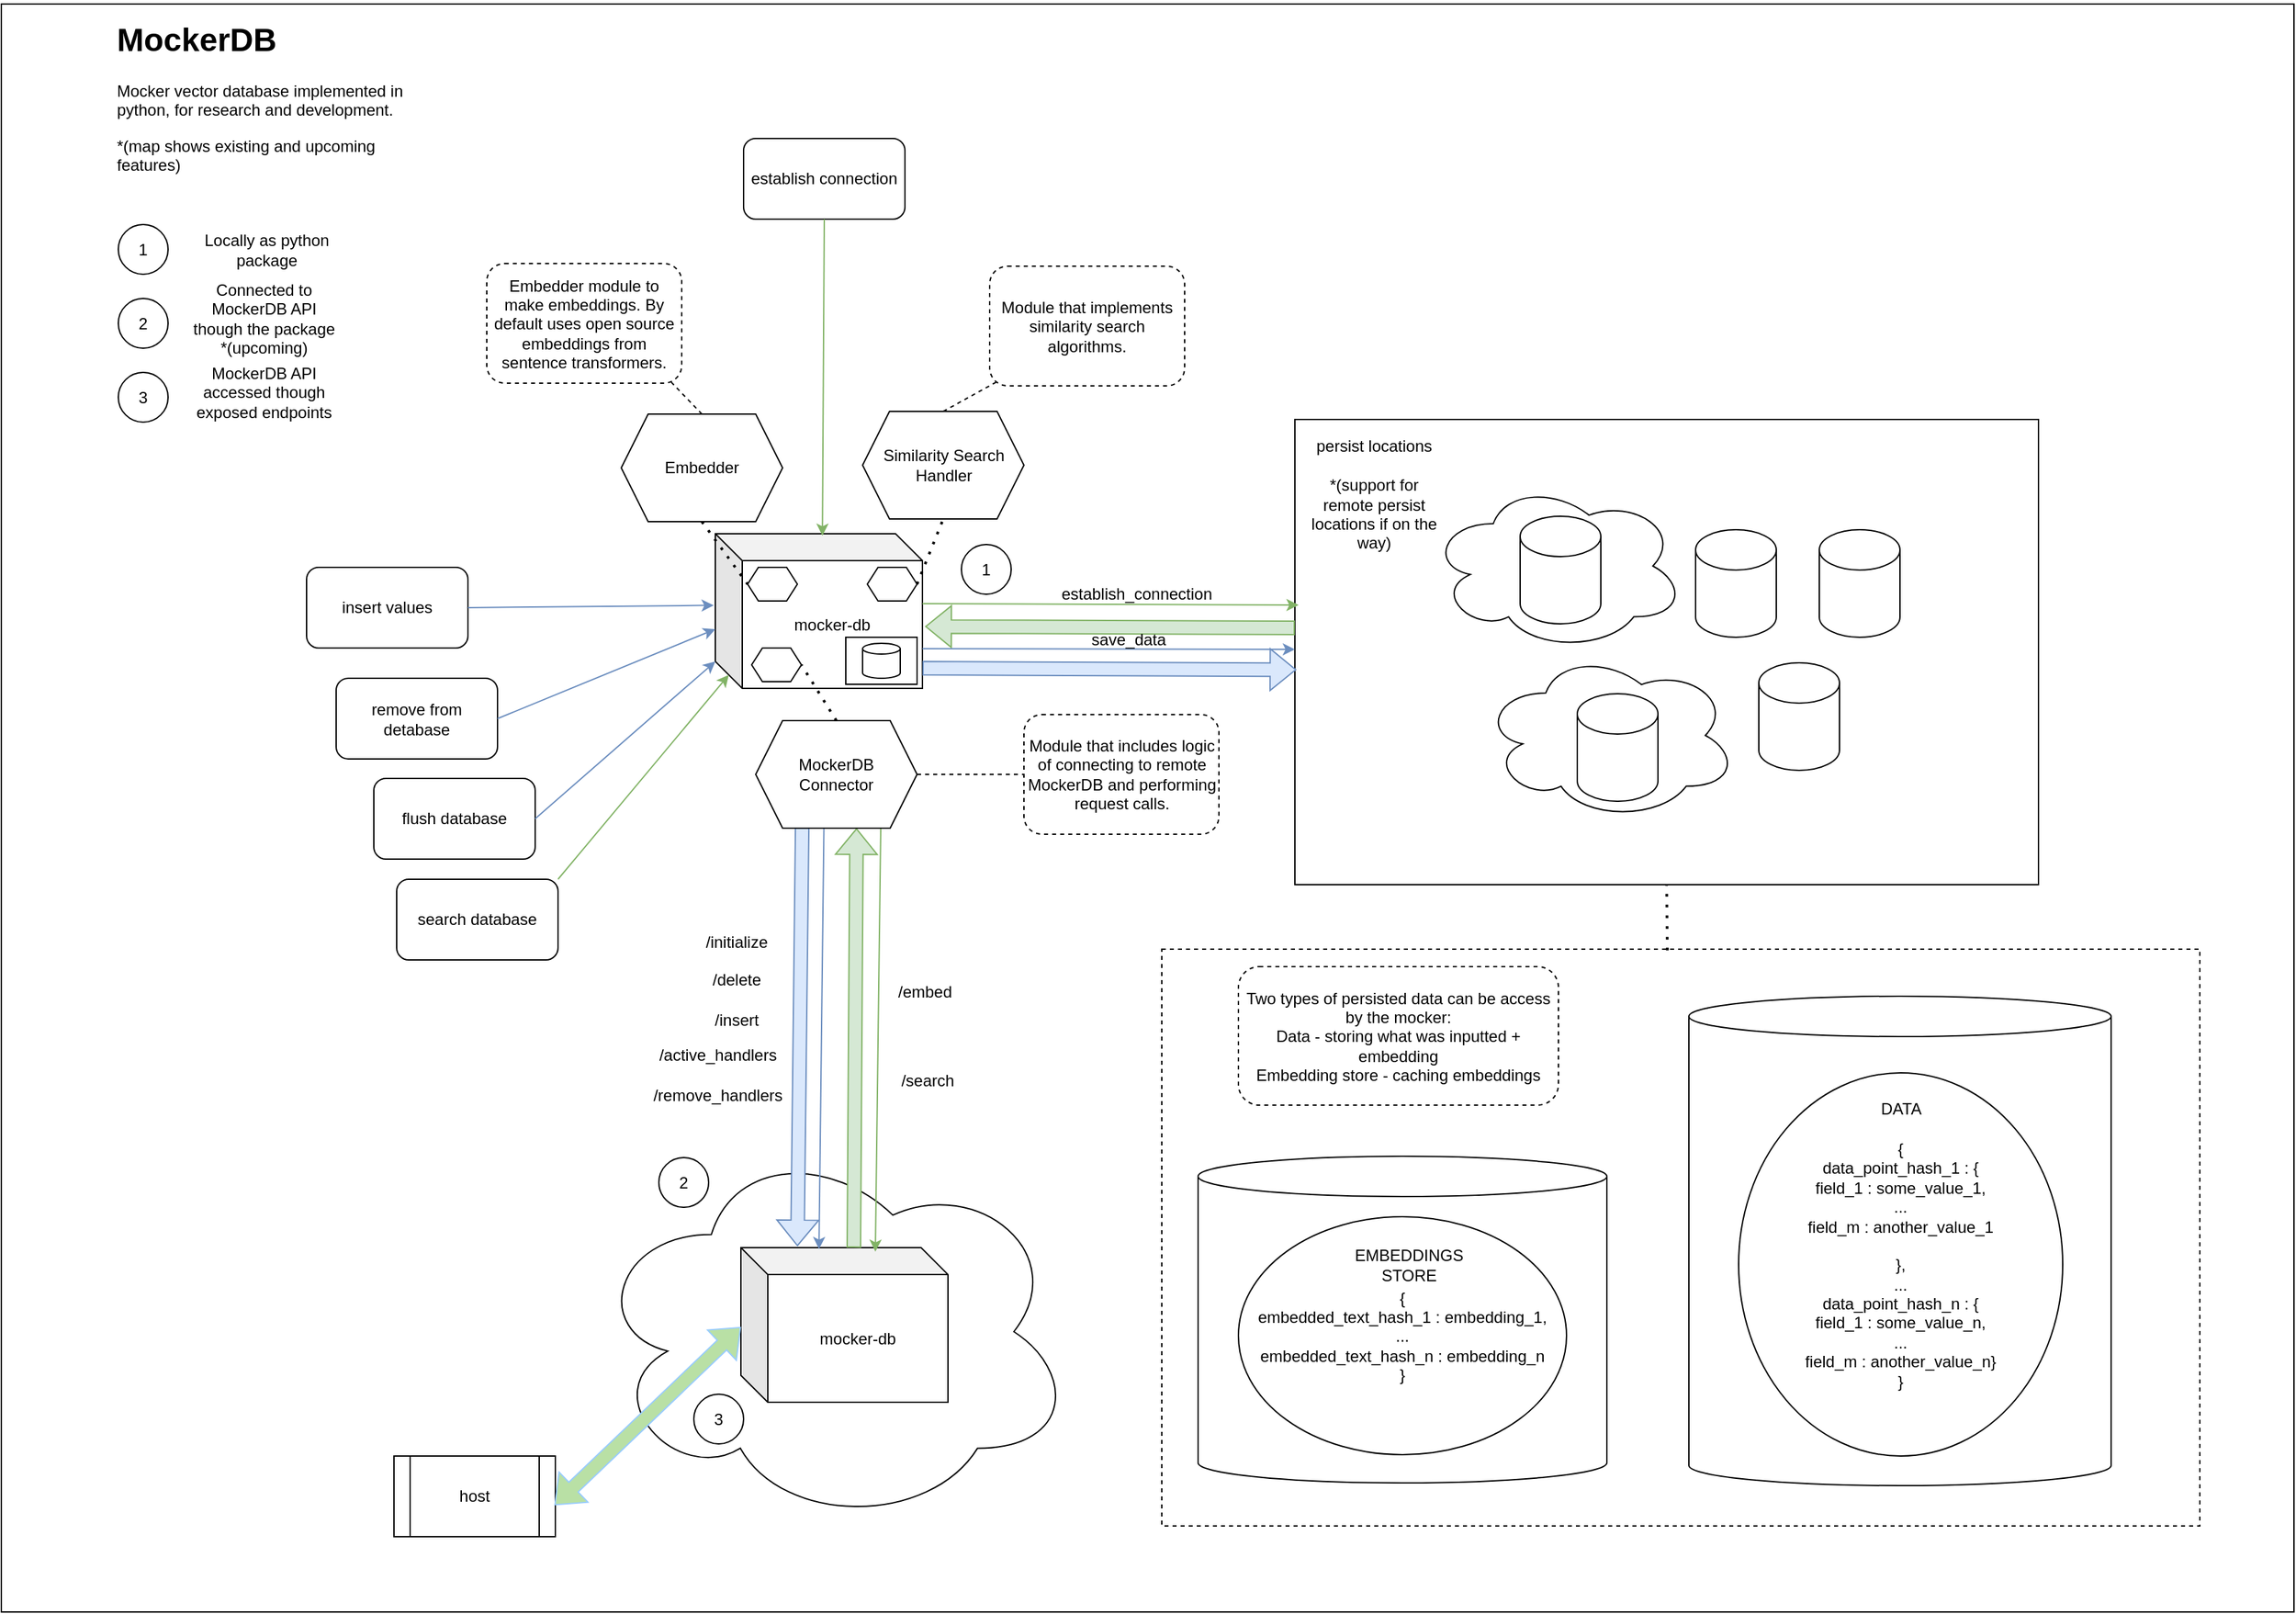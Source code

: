 <mxfile version="23.1.5" type="device">
  <diagram name="Page-1" id="uL73W-lj93WwKyVfi338">
    <mxGraphModel dx="2285" dy="1552" grid="0" gridSize="10" guides="1" tooltips="1" connect="1" arrows="1" fold="1" page="0" pageScale="1" pageWidth="1169" pageHeight="1654" math="0" shadow="0">
      <root>
        <mxCell id="0" />
        <mxCell id="1" parent="0" />
        <mxCell id="iSVjwkVqsMs2VOfXNG-q-81" value="" style="rounded=0;whiteSpace=wrap;html=1;" vertex="1" parent="1">
          <mxGeometry x="-98" y="-174" width="1705" height="1196" as="geometry" />
        </mxCell>
        <mxCell id="iSVjwkVqsMs2VOfXNG-q-22" value="" style="rounded=0;whiteSpace=wrap;html=1;dashed=1;" vertex="1" parent="1">
          <mxGeometry x="765" y="529" width="772" height="429" as="geometry" />
        </mxCell>
        <mxCell id="iSVjwkVqsMs2VOfXNG-q-20" value="" style="rounded=0;whiteSpace=wrap;html=1;" vertex="1" parent="1">
          <mxGeometry x="864" y="135" width="553" height="346" as="geometry" />
        </mxCell>
        <mxCell id="iSVjwkVqsMs2VOfXNG-q-15" value="" style="ellipse;shape=cloud;whiteSpace=wrap;html=1;" vertex="1" parent="1">
          <mxGeometry x="964" y="181" width="190" height="126" as="geometry" />
        </mxCell>
        <mxCell id="iSVjwkVqsMs2VOfXNG-q-10" value="" style="shape=cylinder3;whiteSpace=wrap;html=1;boundedLbl=1;backgroundOutline=1;size=15;" vertex="1" parent="1">
          <mxGeometry x="792" y="683" width="304" height="243" as="geometry" />
        </mxCell>
        <mxCell id="iSVjwkVqsMs2VOfXNG-q-5" value="" style="shape=cylinder3;whiteSpace=wrap;html=1;boundedLbl=1;backgroundOutline=1;size=15;" vertex="1" parent="1">
          <mxGeometry x="1157" y="564" width="314" height="364" as="geometry" />
        </mxCell>
        <mxCell id="iSVjwkVqsMs2VOfXNG-q-1" value="{&lt;br&gt;data_point_hash_1 : {&lt;br&gt;field_1 : some_value_1,&lt;br&gt;...&lt;br&gt;field_m : another_value_1&lt;br&gt;&lt;br&gt;},&lt;br&gt;...&lt;br&gt;data_point_hash_n : {&lt;br style=&quot;border-color: var(--border-color);&quot;&gt;field_1 : some_value_n,&lt;br style=&quot;border-color: var(--border-color);&quot;&gt;...&lt;br style=&quot;border-color: var(--border-color);&quot;&gt;field_m : another_value_n}&lt;br&gt;}" style="ellipse;whiteSpace=wrap;html=1;" vertex="1" parent="1">
          <mxGeometry x="1194" y="621" width="241" height="285" as="geometry" />
        </mxCell>
        <mxCell id="iSVjwkVqsMs2VOfXNG-q-2" value="{&lt;br&gt;embedded_text_hash_1 : embedding_1,&lt;br&gt;...&lt;br&gt;embedded_text_hash_n : embedding_n&lt;br&gt;}" style="ellipse;whiteSpace=wrap;html=1;" vertex="1" parent="1">
          <mxGeometry x="822" y="728" width="244" height="177" as="geometry" />
        </mxCell>
        <mxCell id="iSVjwkVqsMs2VOfXNG-q-3" value="DATA" style="text;html=1;align=center;verticalAlign=middle;whiteSpace=wrap;rounded=0;" vertex="1" parent="1">
          <mxGeometry x="1284.5" y="633" width="60" height="30" as="geometry" />
        </mxCell>
        <mxCell id="iSVjwkVqsMs2VOfXNG-q-4" value="EMBEDDINGS&lt;br&gt;STORE" style="text;html=1;align=center;verticalAlign=middle;whiteSpace=wrap;rounded=0;" vertex="1" parent="1">
          <mxGeometry x="906" y="746" width="86" height="36" as="geometry" />
        </mxCell>
        <mxCell id="iSVjwkVqsMs2VOfXNG-q-6" value="insert values" style="rounded=1;whiteSpace=wrap;html=1;" vertex="1" parent="1">
          <mxGeometry x="129" y="245" width="120" height="60" as="geometry" />
        </mxCell>
        <mxCell id="iSVjwkVqsMs2VOfXNG-q-7" value="" style="curved=1;endArrow=classic;html=1;rounded=0;entryX=-0.008;entryY=0.463;entryDx=0;entryDy=0;entryPerimeter=0;exitX=1;exitY=0.5;exitDx=0;exitDy=0;fillColor=#dae8fc;strokeColor=#6c8ebf;" edge="1" parent="1" source="iSVjwkVqsMs2VOfXNG-q-6" target="iSVjwkVqsMs2VOfXNG-q-9">
          <mxGeometry width="50" height="50" relative="1" as="geometry">
            <mxPoint x="194" y="269" as="sourcePoint" />
            <mxPoint x="388" y="258" as="targetPoint" />
            <Array as="points" />
          </mxGeometry>
        </mxCell>
        <mxCell id="iSVjwkVqsMs2VOfXNG-q-8" value="establish connection" style="rounded=1;whiteSpace=wrap;html=1;" vertex="1" parent="1">
          <mxGeometry x="454" y="-74" width="120" height="60" as="geometry" />
        </mxCell>
        <mxCell id="iSVjwkVqsMs2VOfXNG-q-9" value="mocker-db" style="shape=cube;whiteSpace=wrap;html=1;boundedLbl=1;backgroundOutline=1;darkOpacity=0.05;darkOpacity2=0.1;" vertex="1" parent="1">
          <mxGeometry x="433" y="220" width="154" height="115" as="geometry" />
        </mxCell>
        <mxCell id="iSVjwkVqsMs2VOfXNG-q-11" value="" style="shape=cylinder3;whiteSpace=wrap;html=1;boundedLbl=1;backgroundOutline=1;size=15;" vertex="1" parent="1">
          <mxGeometry x="1162" y="217" width="60" height="80" as="geometry" />
        </mxCell>
        <mxCell id="iSVjwkVqsMs2VOfXNG-q-12" value="" style="shape=cylinder3;whiteSpace=wrap;html=1;boundedLbl=1;backgroundOutline=1;size=15;" vertex="1" parent="1">
          <mxGeometry x="1254" y="217" width="60" height="80" as="geometry" />
        </mxCell>
        <mxCell id="iSVjwkVqsMs2VOfXNG-q-13" value="" style="shape=cylinder3;whiteSpace=wrap;html=1;boundedLbl=1;backgroundOutline=1;size=15;" vertex="1" parent="1">
          <mxGeometry x="1209" y="316" width="60" height="80" as="geometry" />
        </mxCell>
        <mxCell id="iSVjwkVqsMs2VOfXNG-q-14" value="" style="shape=cylinder3;whiteSpace=wrap;html=1;boundedLbl=1;backgroundOutline=1;size=15;" vertex="1" parent="1">
          <mxGeometry x="1031.5" y="207" width="60" height="80" as="geometry" />
        </mxCell>
        <mxCell id="iSVjwkVqsMs2VOfXNG-q-16" value="" style="ellipse;shape=cloud;whiteSpace=wrap;html=1;" vertex="1" parent="1">
          <mxGeometry x="1003" y="307" width="190" height="126" as="geometry" />
        </mxCell>
        <mxCell id="iSVjwkVqsMs2VOfXNG-q-17" value="" style="shape=cylinder3;whiteSpace=wrap;html=1;boundedLbl=1;backgroundOutline=1;size=15;" vertex="1" parent="1">
          <mxGeometry x="1074" y="339" width="60" height="80" as="geometry" />
        </mxCell>
        <mxCell id="iSVjwkVqsMs2VOfXNG-q-19" value="" style="endArrow=none;dashed=1;html=1;dashPattern=1 3;strokeWidth=2;rounded=0;entryX=0.5;entryY=1;entryDx=0;entryDy=0;exitX=0.487;exitY=0.002;exitDx=0;exitDy=0;exitPerimeter=0;" edge="1" parent="1" source="iSVjwkVqsMs2VOfXNG-q-22" target="iSVjwkVqsMs2VOfXNG-q-20">
          <mxGeometry width="50" height="50" relative="1" as="geometry">
            <mxPoint x="1184" y="594" as="sourcePoint" />
            <mxPoint x="1171" y="515" as="targetPoint" />
          </mxGeometry>
        </mxCell>
        <mxCell id="iSVjwkVqsMs2VOfXNG-q-23" value="persist locations&lt;br&gt;&lt;br&gt;*(support for remote persist locations if on the way)" style="text;html=1;align=center;verticalAlign=middle;whiteSpace=wrap;rounded=0;" vertex="1" parent="1">
          <mxGeometry x="874" y="174" width="98" height="33" as="geometry" />
        </mxCell>
        <mxCell id="iSVjwkVqsMs2VOfXNG-q-24" value="Two types of persisted data can be access by the mocker:&lt;br&gt;Data - storing what was inputted + embedding&lt;br&gt;Embedding store - caching embeddings" style="rounded=1;whiteSpace=wrap;html=1;dashed=1;" vertex="1" parent="1">
          <mxGeometry x="822" y="542" width="238" height="103" as="geometry" />
        </mxCell>
        <mxCell id="iSVjwkVqsMs2VOfXNG-q-25" value="" style="curved=1;endArrow=classic;html=1;rounded=0;entryX=0.517;entryY=0.013;entryDx=0;entryDy=0;entryPerimeter=0;exitX=0.5;exitY=1;exitDx=0;exitDy=0;fillColor=#d5e8d4;strokeColor=#82b366;" edge="1" parent="1" source="iSVjwkVqsMs2VOfXNG-q-8" target="iSVjwkVqsMs2VOfXNG-q-9">
          <mxGeometry width="50" height="50" relative="1" as="geometry">
            <mxPoint x="309" y="112" as="sourcePoint" />
            <mxPoint x="506" y="111" as="targetPoint" />
            <Array as="points" />
          </mxGeometry>
        </mxCell>
        <mxCell id="iSVjwkVqsMs2VOfXNG-q-26" value="" style="curved=1;endArrow=classic;html=1;rounded=0;entryX=0.005;entryY=0.399;entryDx=0;entryDy=0;entryPerimeter=0;exitX=1;exitY=0.452;exitDx=0;exitDy=0;exitPerimeter=0;fillColor=#d5e8d4;strokeColor=#82b366;" edge="1" parent="1" source="iSVjwkVqsMs2VOfXNG-q-9" target="iSVjwkVqsMs2VOfXNG-q-20">
          <mxGeometry width="50" height="50" relative="1" as="geometry">
            <mxPoint x="580" y="269" as="sourcePoint" />
            <mxPoint x="984" y="275" as="targetPoint" />
            <Array as="points" />
          </mxGeometry>
        </mxCell>
        <mxCell id="iSVjwkVqsMs2VOfXNG-q-27" value="" style="shape=flexArrow;endArrow=classic;html=1;rounded=0;exitX=0;exitY=0.448;exitDx=0;exitDy=0;exitPerimeter=0;fillColor=#d5e8d4;strokeColor=#82b366;" edge="1" parent="1" source="iSVjwkVqsMs2VOfXNG-q-20">
          <mxGeometry width="50" height="50" relative="1" as="geometry">
            <mxPoint x="744" y="385" as="sourcePoint" />
            <mxPoint x="589" y="289" as="targetPoint" />
          </mxGeometry>
        </mxCell>
        <mxCell id="iSVjwkVqsMs2VOfXNG-q-28" value="establish_connection" style="text;html=1;align=center;verticalAlign=middle;whiteSpace=wrap;rounded=0;" vertex="1" parent="1">
          <mxGeometry x="688" y="249" width="117" height="31" as="geometry" />
        </mxCell>
        <mxCell id="iSVjwkVqsMs2VOfXNG-q-29" value="" style="shape=flexArrow;endArrow=classic;html=1;rounded=0;exitX=1;exitY=0.87;exitDx=0;exitDy=0;exitPerimeter=0;fillColor=#dae8fc;strokeColor=#6c8ebf;entryX=0.002;entryY=0.538;entryDx=0;entryDy=0;entryPerimeter=0;" edge="1" parent="1" source="iSVjwkVqsMs2VOfXNG-q-9" target="iSVjwkVqsMs2VOfXNG-q-20">
          <mxGeometry width="50" height="50" relative="1" as="geometry">
            <mxPoint x="778.924" y="359.0" as="sourcePoint" />
            <mxPoint x="686" y="470.95" as="targetPoint" />
          </mxGeometry>
        </mxCell>
        <mxCell id="iSVjwkVqsMs2VOfXNG-q-30" value="" style="curved=1;endArrow=classic;html=1;rounded=0;exitX=1;exitY=0.452;exitDx=0;exitDy=0;exitPerimeter=0;fillColor=#dae8fc;strokeColor=#6c8ebf;" edge="1" parent="1">
          <mxGeometry width="50" height="50" relative="1" as="geometry">
            <mxPoint x="587" y="305.5" as="sourcePoint" />
            <mxPoint x="864" y="306" as="targetPoint" />
            <Array as="points" />
          </mxGeometry>
        </mxCell>
        <mxCell id="iSVjwkVqsMs2VOfXNG-q-31" value="save_data" style="text;html=1;align=center;verticalAlign=middle;whiteSpace=wrap;rounded=0;" vertex="1" parent="1">
          <mxGeometry x="682" y="283" width="117" height="31" as="geometry" />
        </mxCell>
        <mxCell id="iSVjwkVqsMs2VOfXNG-q-32" value="Embedder" style="shape=hexagon;perimeter=hexagonPerimeter2;whiteSpace=wrap;html=1;fixedSize=1;" vertex="1" parent="1">
          <mxGeometry x="363" y="131" width="120" height="80" as="geometry" />
        </mxCell>
        <mxCell id="iSVjwkVqsMs2VOfXNG-q-33" value="Similarity Search Handler" style="shape=hexagon;perimeter=hexagonPerimeter2;whiteSpace=wrap;html=1;fixedSize=1;" vertex="1" parent="1">
          <mxGeometry x="542.5" y="129" width="120" height="80" as="geometry" />
        </mxCell>
        <mxCell id="iSVjwkVqsMs2VOfXNG-q-34" value="" style="ellipse;shape=cloud;whiteSpace=wrap;html=1;" vertex="1" parent="1">
          <mxGeometry x="340" y="669" width="360" height="289" as="geometry" />
        </mxCell>
        <mxCell id="iSVjwkVqsMs2VOfXNG-q-35" value="mocker-db" style="shape=cube;whiteSpace=wrap;html=1;boundedLbl=1;backgroundOutline=1;darkOpacity=0.05;darkOpacity2=0.1;" vertex="1" parent="1">
          <mxGeometry x="452" y="751.04" width="154" height="115" as="geometry" />
        </mxCell>
        <mxCell id="iSVjwkVqsMs2VOfXNG-q-36" value="1" style="ellipse;whiteSpace=wrap;html=1;aspect=fixed;" vertex="1" parent="1">
          <mxGeometry x="616" y="228" width="37" height="37" as="geometry" />
        </mxCell>
        <mxCell id="iSVjwkVqsMs2VOfXNG-q-37" value="2" style="ellipse;whiteSpace=wrap;html=1;aspect=fixed;" vertex="1" parent="1">
          <mxGeometry x="391" y="684.04" width="37" height="37" as="geometry" />
        </mxCell>
        <mxCell id="iSVjwkVqsMs2VOfXNG-q-38" value="" style="curved=1;endArrow=classic;html=1;rounded=0;fillColor=#d5e8d4;strokeColor=#82b366;exitX=0.775;exitY=0.994;exitDx=0;exitDy=0;exitPerimeter=0;" edge="1" parent="1" source="iSVjwkVqsMs2VOfXNG-q-83">
          <mxGeometry width="50" height="50" relative="1" as="geometry">
            <mxPoint x="553" y="493" as="sourcePoint" />
            <mxPoint x="552.0" y="754.04" as="targetPoint" />
            <Array as="points" />
          </mxGeometry>
        </mxCell>
        <mxCell id="iSVjwkVqsMs2VOfXNG-q-40" value="" style="shape=flexArrow;endArrow=classic;html=1;rounded=0;exitX=0.288;exitY=0.994;exitDx=0;exitDy=0;exitPerimeter=0;fillColor=#dae8fc;strokeColor=#6c8ebf;entryX=0.273;entryY=-0.009;entryDx=0;entryDy=0;entryPerimeter=0;" edge="1" parent="1" source="iSVjwkVqsMs2VOfXNG-q-83" target="iSVjwkVqsMs2VOfXNG-q-35">
          <mxGeometry width="50" height="50" relative="1" as="geometry">
            <mxPoint x="494.058" y="490.04" as="sourcePoint" />
            <mxPoint x="947" y="600.04" as="targetPoint" />
          </mxGeometry>
        </mxCell>
        <mxCell id="iSVjwkVqsMs2VOfXNG-q-41" value="" style="curved=1;endArrow=classic;html=1;rounded=0;entryX=0.377;entryY=0.009;entryDx=0;entryDy=0;entryPerimeter=0;exitX=0.423;exitY=0.975;exitDx=0;exitDy=0;fillColor=#dae8fc;strokeColor=#6c8ebf;exitPerimeter=0;" edge="1" parent="1" source="iSVjwkVqsMs2VOfXNG-q-83" target="iSVjwkVqsMs2VOfXNG-q-35">
          <mxGeometry width="50" height="50" relative="1" as="geometry">
            <mxPoint x="508.996" y="489.005" as="sourcePoint" />
            <mxPoint x="906" y="649.04" as="targetPoint" />
            <Array as="points" />
          </mxGeometry>
        </mxCell>
        <mxCell id="iSVjwkVqsMs2VOfXNG-q-42" value="" style="shape=flexArrow;endArrow=classic;html=1;rounded=0;fillColor=#d5e8d4;strokeColor=#82b366;entryX=0.625;entryY=1;entryDx=0;entryDy=0;" edge="1" parent="1" target="iSVjwkVqsMs2VOfXNG-q-83">
          <mxGeometry width="50" height="50" relative="1" as="geometry">
            <mxPoint x="536" y="751.04" as="sourcePoint" />
            <mxPoint x="536" y="490.04" as="targetPoint" />
          </mxGeometry>
        </mxCell>
        <mxCell id="iSVjwkVqsMs2VOfXNG-q-43" value="/search" style="text;html=1;align=center;verticalAlign=middle;whiteSpace=wrap;rounded=0;" vertex="1" parent="1">
          <mxGeometry x="561" y="612.04" width="60" height="30" as="geometry" />
        </mxCell>
        <mxCell id="iSVjwkVqsMs2VOfXNG-q-44" value="/insert" style="text;html=1;align=center;verticalAlign=middle;whiteSpace=wrap;rounded=0;" vertex="1" parent="1">
          <mxGeometry x="419" y="567.04" width="60" height="30" as="geometry" />
        </mxCell>
        <mxCell id="iSVjwkVqsMs2VOfXNG-q-45" value="/initialize" style="text;html=1;align=center;verticalAlign=middle;whiteSpace=wrap;rounded=0;" vertex="1" parent="1">
          <mxGeometry x="419" y="509.04" width="60" height="30" as="geometry" />
        </mxCell>
        <mxCell id="iSVjwkVqsMs2VOfXNG-q-46" value="/embed" style="text;html=1;align=center;verticalAlign=middle;whiteSpace=wrap;rounded=0;" vertex="1" parent="1">
          <mxGeometry x="559" y="546.04" width="60" height="30" as="geometry" />
        </mxCell>
        <mxCell id="iSVjwkVqsMs2VOfXNG-q-47" value="/delete" style="text;html=1;align=center;verticalAlign=middle;whiteSpace=wrap;rounded=0;" vertex="1" parent="1">
          <mxGeometry x="419" y="537.04" width="60" height="30" as="geometry" />
        </mxCell>
        <mxCell id="iSVjwkVqsMs2VOfXNG-q-48" value="/active_handlers" style="text;html=1;align=center;verticalAlign=middle;whiteSpace=wrap;rounded=0;" vertex="1" parent="1">
          <mxGeometry x="405" y="593.04" width="60" height="30" as="geometry" />
        </mxCell>
        <mxCell id="iSVjwkVqsMs2VOfXNG-q-49" value="/remove_handlers" style="text;html=1;align=center;verticalAlign=middle;whiteSpace=wrap;rounded=0;" vertex="1" parent="1">
          <mxGeometry x="405" y="623.04" width="60" height="30" as="geometry" />
        </mxCell>
        <mxCell id="iSVjwkVqsMs2VOfXNG-q-51" value="" style="shape=hexagon;perimeter=hexagonPerimeter2;whiteSpace=wrap;html=1;fixedSize=1;size=8;" vertex="1" parent="1">
          <mxGeometry x="546" y="245" width="37" height="25" as="geometry" />
        </mxCell>
        <mxCell id="iSVjwkVqsMs2VOfXNG-q-52" value="" style="shape=hexagon;perimeter=hexagonPerimeter2;whiteSpace=wrap;html=1;fixedSize=1;size=8;" vertex="1" parent="1">
          <mxGeometry x="457" y="245" width="37" height="25" as="geometry" />
        </mxCell>
        <mxCell id="iSVjwkVqsMs2VOfXNG-q-53" value="" style="endArrow=none;dashed=1;html=1;dashPattern=1 3;strokeWidth=2;rounded=0;entryX=0;entryY=0.5;entryDx=0;entryDy=0;exitX=0.5;exitY=1;exitDx=0;exitDy=0;" edge="1" parent="1" source="iSVjwkVqsMs2VOfXNG-q-32" target="iSVjwkVqsMs2VOfXNG-q-52">
          <mxGeometry width="50" height="50" relative="1" as="geometry">
            <mxPoint x="161" y="60" as="sourcePoint" />
            <mxPoint x="211" y="10" as="targetPoint" />
          </mxGeometry>
        </mxCell>
        <mxCell id="iSVjwkVqsMs2VOfXNG-q-54" value="" style="endArrow=none;dashed=1;html=1;dashPattern=1 3;strokeWidth=2;rounded=0;exitX=1;exitY=0.5;exitDx=0;exitDy=0;entryX=0.5;entryY=1;entryDx=0;entryDy=0;" edge="1" parent="1" source="iSVjwkVqsMs2VOfXNG-q-51" target="iSVjwkVqsMs2VOfXNG-q-33">
          <mxGeometry width="50" height="50" relative="1" as="geometry">
            <mxPoint x="618" y="51" as="sourcePoint" />
            <mxPoint x="668" y="1" as="targetPoint" />
          </mxGeometry>
        </mxCell>
        <mxCell id="iSVjwkVqsMs2VOfXNG-q-55" value="1" style="ellipse;whiteSpace=wrap;html=1;aspect=fixed;" vertex="1" parent="1">
          <mxGeometry x="-11" y="-10" width="37" height="37" as="geometry" />
        </mxCell>
        <mxCell id="iSVjwkVqsMs2VOfXNG-q-56" value="2" style="ellipse;whiteSpace=wrap;html=1;aspect=fixed;" vertex="1" parent="1">
          <mxGeometry x="-11" y="45" width="37" height="37" as="geometry" />
        </mxCell>
        <mxCell id="iSVjwkVqsMs2VOfXNG-q-57" value="&lt;h1&gt;MockerDB&lt;/h1&gt;&lt;p&gt;Mocker vector database implemented in python, for research and development.&lt;br&gt;&lt;/p&gt;&lt;p&gt;*(map shows existing and upcoming features)&lt;/p&gt;" style="text;html=1;spacing=5;spacingTop=-20;whiteSpace=wrap;overflow=hidden;rounded=0;" vertex="1" parent="1">
          <mxGeometry x="-17" y="-167" width="228" height="132" as="geometry" />
        </mxCell>
        <mxCell id="iSVjwkVqsMs2VOfXNG-q-59" value="Locally as python package" style="text;html=1;align=center;verticalAlign=middle;whiteSpace=wrap;rounded=0;" vertex="1" parent="1">
          <mxGeometry x="44" y="-6" width="111" height="30" as="geometry" />
        </mxCell>
        <mxCell id="iSVjwkVqsMs2VOfXNG-q-60" value="Connected to MockerDB API though the package *(upcoming)" style="text;html=1;align=center;verticalAlign=middle;whiteSpace=wrap;rounded=0;" vertex="1" parent="1">
          <mxGeometry x="42" y="45" width="111" height="30" as="geometry" />
        </mxCell>
        <mxCell id="iSVjwkVqsMs2VOfXNG-q-61" value="3" style="ellipse;whiteSpace=wrap;html=1;aspect=fixed;" vertex="1" parent="1">
          <mxGeometry x="-11" y="100" width="37" height="37" as="geometry" />
        </mxCell>
        <mxCell id="iSVjwkVqsMs2VOfXNG-q-63" value="MockerDB API accessed though exposed endpoints" style="text;html=1;align=center;verticalAlign=middle;whiteSpace=wrap;rounded=0;" vertex="1" parent="1">
          <mxGeometry x="42" y="100" width="111" height="30" as="geometry" />
        </mxCell>
        <mxCell id="iSVjwkVqsMs2VOfXNG-q-64" value="3" style="ellipse;whiteSpace=wrap;html=1;aspect=fixed;" vertex="1" parent="1">
          <mxGeometry x="417" y="860" width="37" height="37" as="geometry" />
        </mxCell>
        <mxCell id="iSVjwkVqsMs2VOfXNG-q-65" value="host" style="shape=process;whiteSpace=wrap;html=1;backgroundOutline=1;" vertex="1" parent="1">
          <mxGeometry x="194" y="906" width="120" height="60" as="geometry" />
        </mxCell>
        <mxCell id="iSVjwkVqsMs2VOfXNG-q-66" value="" style="shape=flexArrow;endArrow=classic;startArrow=classic;html=1;rounded=0;entryX=0;entryY=0.513;entryDx=0;entryDy=0;entryPerimeter=0;strokeColor=#99CCFF;fillColor=#B9E0A5;exitX=0.995;exitY=0.61;exitDx=0;exitDy=0;exitPerimeter=0;" edge="1" parent="1" source="iSVjwkVqsMs2VOfXNG-q-65" target="iSVjwkVqsMs2VOfXNG-q-35">
          <mxGeometry width="100" height="100" relative="1" as="geometry">
            <mxPoint x="325" y="931.04" as="sourcePoint" />
            <mxPoint x="609" y="986.04" as="targetPoint" />
          </mxGeometry>
        </mxCell>
        <mxCell id="iSVjwkVqsMs2VOfXNG-q-67" value="" style="rounded=0;whiteSpace=wrap;html=1;" vertex="1" parent="1">
          <mxGeometry x="530" y="297" width="53" height="35" as="geometry" />
        </mxCell>
        <mxCell id="iSVjwkVqsMs2VOfXNG-q-68" value="" style="shape=cylinder3;whiteSpace=wrap;html=1;boundedLbl=1;backgroundOutline=1;size=4;" vertex="1" parent="1">
          <mxGeometry x="542.5" y="301.5" width="28" height="26" as="geometry" />
        </mxCell>
        <mxCell id="iSVjwkVqsMs2VOfXNG-q-69" value="search database" style="rounded=1;whiteSpace=wrap;html=1;" vertex="1" parent="1">
          <mxGeometry x="196" y="477" width="120" height="60" as="geometry" />
        </mxCell>
        <mxCell id="iSVjwkVqsMs2VOfXNG-q-70" value="" style="curved=1;endArrow=classic;html=1;rounded=0;exitX=1;exitY=0;exitDx=0;exitDy=0;fillColor=#d5e8d4;strokeColor=#82b366;entryX=0;entryY=0;entryDx=10;entryDy=105;entryPerimeter=0;" edge="1" parent="1" source="iSVjwkVqsMs2VOfXNG-q-69" target="iSVjwkVqsMs2VOfXNG-q-9">
          <mxGeometry width="50" height="50" relative="1" as="geometry">
            <mxPoint x="313" y="322" as="sourcePoint" />
            <mxPoint x="312" y="557" as="targetPoint" />
            <Array as="points" />
          </mxGeometry>
        </mxCell>
        <mxCell id="iSVjwkVqsMs2VOfXNG-q-71" value="remove from detabase" style="rounded=1;whiteSpace=wrap;html=1;" vertex="1" parent="1">
          <mxGeometry x="151" y="327.5" width="120" height="60" as="geometry" />
        </mxCell>
        <mxCell id="iSVjwkVqsMs2VOfXNG-q-72" value="" style="curved=1;endArrow=classic;html=1;rounded=0;entryX=0;entryY=0.617;entryDx=0;entryDy=0;entryPerimeter=0;exitX=1;exitY=0.5;exitDx=0;exitDy=0;fillColor=#dae8fc;strokeColor=#6c8ebf;" edge="1" parent="1" source="iSVjwkVqsMs2VOfXNG-q-71" target="iSVjwkVqsMs2VOfXNG-q-9">
          <mxGeometry width="50" height="50" relative="1" as="geometry">
            <mxPoint x="274" y="337" as="sourcePoint" />
            <mxPoint x="457" y="335" as="targetPoint" />
            <Array as="points" />
          </mxGeometry>
        </mxCell>
        <mxCell id="iSVjwkVqsMs2VOfXNG-q-73" value="flush database" style="rounded=1;whiteSpace=wrap;html=1;" vertex="1" parent="1">
          <mxGeometry x="179" y="402" width="120" height="60" as="geometry" />
        </mxCell>
        <mxCell id="iSVjwkVqsMs2VOfXNG-q-74" value="" style="curved=1;endArrow=classic;html=1;rounded=0;entryX=0;entryY=0;entryDx=0;entryDy=95;entryPerimeter=0;exitX=1;exitY=0.5;exitDx=0;exitDy=0;fillColor=#dae8fc;strokeColor=#6c8ebf;" edge="1" parent="1" source="iSVjwkVqsMs2VOfXNG-q-73" target="iSVjwkVqsMs2VOfXNG-q-9">
          <mxGeometry width="50" height="50" relative="1" as="geometry">
            <mxPoint x="281" y="368" as="sourcePoint" />
            <mxPoint x="445" y="308" as="targetPoint" />
            <Array as="points" />
          </mxGeometry>
        </mxCell>
        <mxCell id="iSVjwkVqsMs2VOfXNG-q-75" value="Embedder module to make embeddings. By default uses open source embeddings from sentence transformers." style="rounded=1;whiteSpace=wrap;html=1;dashed=1;" vertex="1" parent="1">
          <mxGeometry x="263" y="19" width="145" height="89" as="geometry" />
        </mxCell>
        <mxCell id="iSVjwkVqsMs2VOfXNG-q-76" value="" style="endArrow=none;dashed=1;html=1;rounded=0;entryX=0.938;entryY=0.978;entryDx=0;entryDy=0;exitX=0.5;exitY=0;exitDx=0;exitDy=0;entryPerimeter=0;" edge="1" parent="1" source="iSVjwkVqsMs2VOfXNG-q-32" target="iSVjwkVqsMs2VOfXNG-q-75">
          <mxGeometry width="50" height="50" relative="1" as="geometry">
            <mxPoint x="221" y="169" as="sourcePoint" />
            <mxPoint x="271" y="119" as="targetPoint" />
          </mxGeometry>
        </mxCell>
        <mxCell id="iSVjwkVqsMs2VOfXNG-q-77" value="Module that implements similarity search algorithms." style="rounded=1;whiteSpace=wrap;html=1;dashed=1;" vertex="1" parent="1">
          <mxGeometry x="637" y="21" width="145" height="89" as="geometry" />
        </mxCell>
        <mxCell id="iSVjwkVqsMs2VOfXNG-q-80" value="" style="endArrow=none;dashed=1;html=1;rounded=0;entryX=0.037;entryY=0.966;entryDx=0;entryDy=0;exitX=0.5;exitY=0;exitDx=0;exitDy=0;entryPerimeter=0;" edge="1" parent="1" source="iSVjwkVqsMs2VOfXNG-q-33" target="iSVjwkVqsMs2VOfXNG-q-77">
          <mxGeometry width="50" height="50" relative="1" as="geometry">
            <mxPoint x="583" y="96" as="sourcePoint" />
            <mxPoint x="559" y="71" as="targetPoint" />
          </mxGeometry>
        </mxCell>
        <mxCell id="iSVjwkVqsMs2VOfXNG-q-83" value="MockerDB &lt;br&gt;Connector" style="shape=hexagon;perimeter=hexagonPerimeter2;whiteSpace=wrap;html=1;fixedSize=1;" vertex="1" parent="1">
          <mxGeometry x="463" y="359" width="120" height="80" as="geometry" />
        </mxCell>
        <mxCell id="iSVjwkVqsMs2VOfXNG-q-84" value="" style="shape=hexagon;perimeter=hexagonPerimeter2;whiteSpace=wrap;html=1;fixedSize=1;size=8;" vertex="1" parent="1">
          <mxGeometry x="460" y="305" width="37" height="25" as="geometry" />
        </mxCell>
        <mxCell id="iSVjwkVqsMs2VOfXNG-q-85" value="" style="endArrow=none;dashed=1;html=1;dashPattern=1 3;strokeWidth=2;rounded=0;exitX=0.5;exitY=0;exitDx=0;exitDy=0;entryX=1;entryY=0.5;entryDx=0;entryDy=0;" edge="1" parent="1" source="iSVjwkVqsMs2VOfXNG-q-83" target="iSVjwkVqsMs2VOfXNG-q-84">
          <mxGeometry width="50" height="50" relative="1" as="geometry">
            <mxPoint x="586" y="406" as="sourcePoint" />
            <mxPoint x="606" y="357" as="targetPoint" />
          </mxGeometry>
        </mxCell>
        <mxCell id="iSVjwkVqsMs2VOfXNG-q-86" value="" style="endArrow=none;dashed=1;html=1;rounded=0;entryX=0;entryY=0.5;entryDx=0;entryDy=0;exitX=1;exitY=0.5;exitDx=0;exitDy=0;" edge="1" parent="1" source="iSVjwkVqsMs2VOfXNG-q-83" target="iSVjwkVqsMs2VOfXNG-q-87">
          <mxGeometry width="50" height="50" relative="1" as="geometry">
            <mxPoint x="606" y="396" as="sourcePoint" />
            <mxPoint x="645" y="374" as="targetPoint" />
          </mxGeometry>
        </mxCell>
        <mxCell id="iSVjwkVqsMs2VOfXNG-q-87" value="Module that includes logic of connecting to remote MockerDB and performing request calls." style="rounded=1;whiteSpace=wrap;html=1;dashed=1;" vertex="1" parent="1">
          <mxGeometry x="662.5" y="354.5" width="145" height="89" as="geometry" />
        </mxCell>
      </root>
    </mxGraphModel>
  </diagram>
</mxfile>
